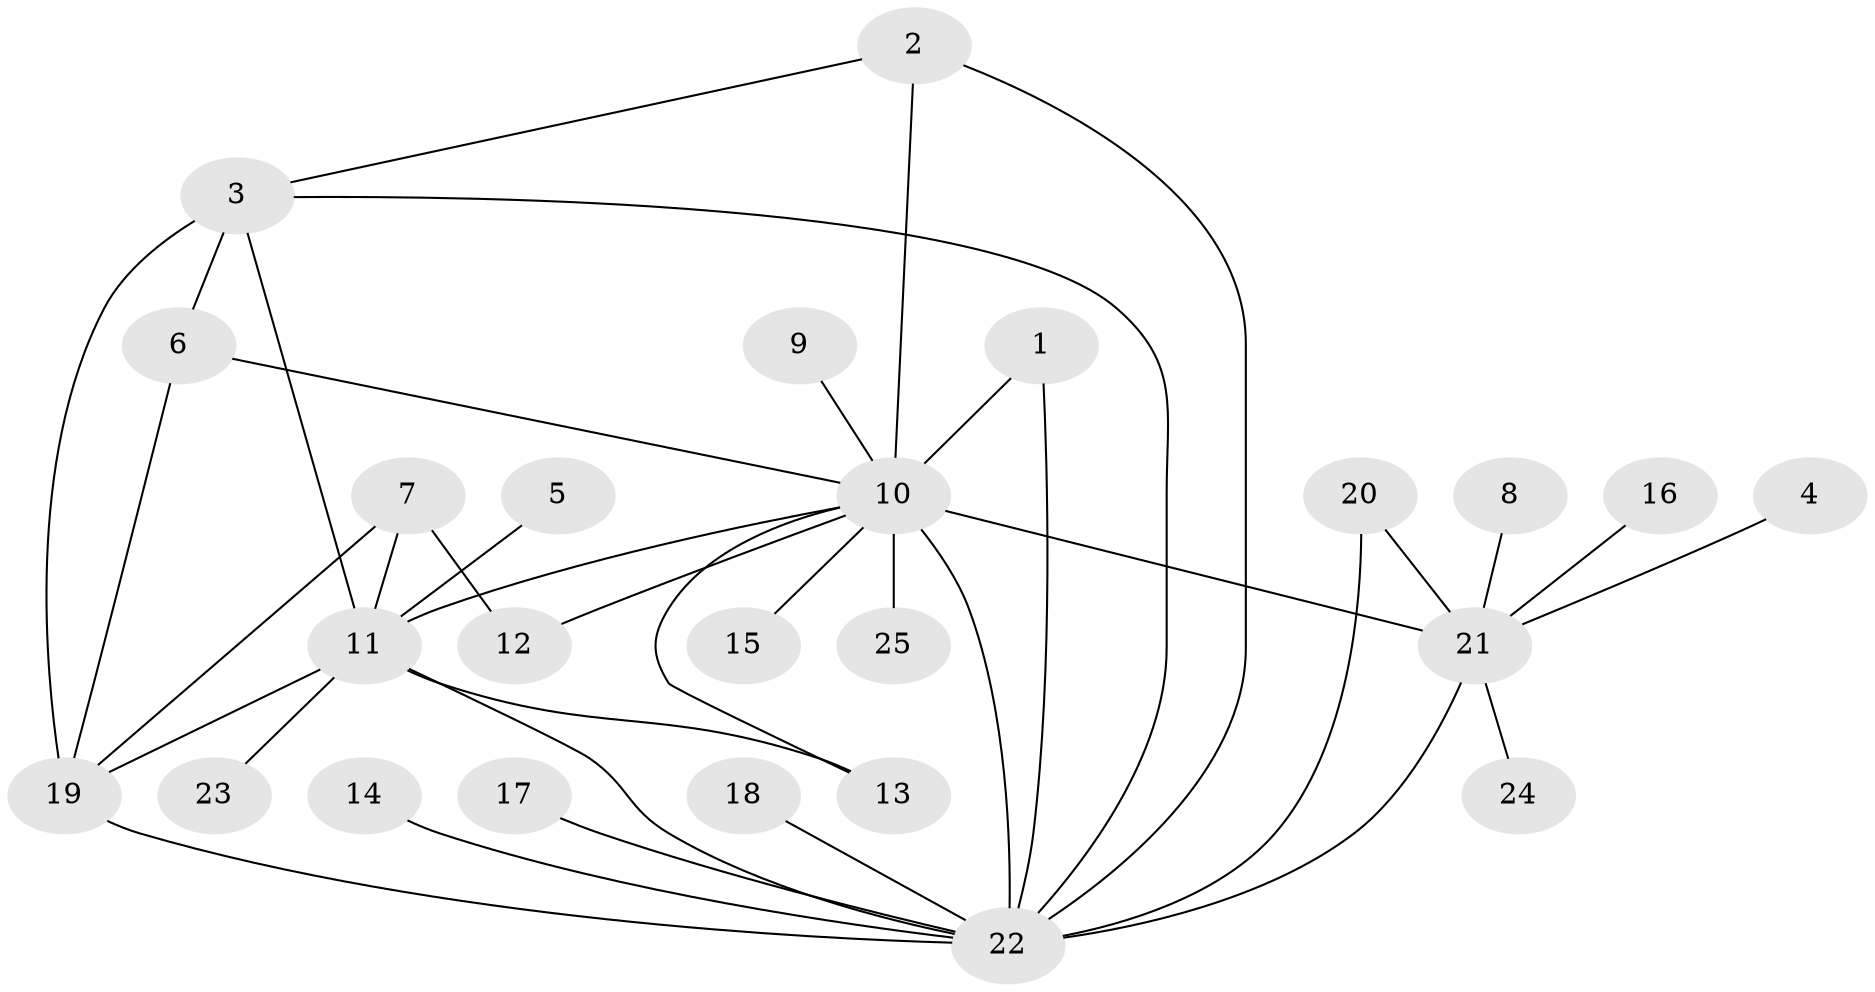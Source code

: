 // original degree distribution, {11: 0.02, 18: 0.02, 16: 0.02, 2: 0.22, 9: 0.02, 3: 0.14, 4: 0.08, 8: 0.02, 1: 0.44, 5: 0.02}
// Generated by graph-tools (version 1.1) at 2025/49/03/09/25 03:49:56]
// undirected, 25 vertices, 38 edges
graph export_dot {
graph [start="1"]
  node [color=gray90,style=filled];
  1;
  2;
  3;
  4;
  5;
  6;
  7;
  8;
  9;
  10;
  11;
  12;
  13;
  14;
  15;
  16;
  17;
  18;
  19;
  20;
  21;
  22;
  23;
  24;
  25;
  1 -- 10 [weight=1.0];
  1 -- 22 [weight=1.0];
  2 -- 3 [weight=1.0];
  2 -- 10 [weight=1.0];
  2 -- 22 [weight=1.0];
  3 -- 6 [weight=1.0];
  3 -- 11 [weight=1.0];
  3 -- 19 [weight=2.0];
  3 -- 22 [weight=1.0];
  4 -- 21 [weight=1.0];
  5 -- 11 [weight=1.0];
  6 -- 10 [weight=1.0];
  6 -- 19 [weight=1.0];
  7 -- 11 [weight=1.0];
  7 -- 12 [weight=1.0];
  7 -- 19 [weight=1.0];
  8 -- 21 [weight=1.0];
  9 -- 10 [weight=1.0];
  10 -- 11 [weight=1.0];
  10 -- 12 [weight=1.0];
  10 -- 13 [weight=1.0];
  10 -- 15 [weight=1.0];
  10 -- 21 [weight=2.0];
  10 -- 22 [weight=2.0];
  10 -- 25 [weight=1.0];
  11 -- 13 [weight=1.0];
  11 -- 19 [weight=1.0];
  11 -- 22 [weight=1.0];
  11 -- 23 [weight=1.0];
  14 -- 22 [weight=1.0];
  16 -- 21 [weight=1.0];
  17 -- 22 [weight=1.0];
  18 -- 22 [weight=1.0];
  19 -- 22 [weight=2.0];
  20 -- 21 [weight=1.0];
  20 -- 22 [weight=1.0];
  21 -- 22 [weight=1.0];
  21 -- 24 [weight=1.0];
}
